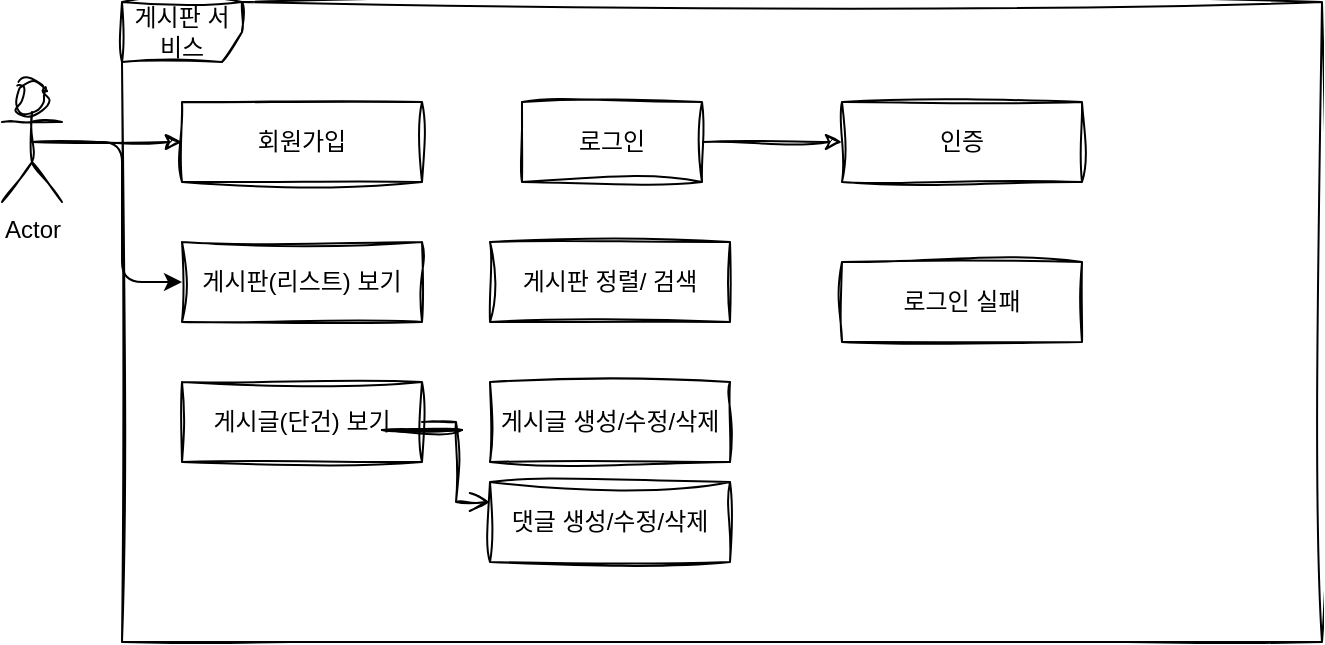 <mxfile version="21.6.9" type="github">
  <diagram name="페이지-1" id="_WbU3tiYyOg9ZHtQQ9FB">
    <mxGraphModel dx="663" dy="747" grid="1" gridSize="10" guides="1" tooltips="1" connect="1" arrows="1" fold="1" page="1" pageScale="1" pageWidth="827" pageHeight="1169" math="0" shadow="0">
      <root>
        <mxCell id="0" />
        <mxCell id="1" parent="0" />
        <mxCell id="K8At-hvaZBKUtDex66WP-21" style="edgeStyle=orthogonalEdgeStyle;rounded=0;orthogonalLoop=1;jettySize=auto;html=1;exitX=0.5;exitY=0.5;exitDx=0;exitDy=0;exitPerimeter=0;sketch=1;curveFitting=1;jiggle=2;labelBackgroundColor=none;fontColor=default;" edge="1" parent="1" source="K8At-hvaZBKUtDex66WP-1" target="K8At-hvaZBKUtDex66WP-2">
          <mxGeometry relative="1" as="geometry" />
        </mxCell>
        <mxCell id="K8At-hvaZBKUtDex66WP-25" style="edgeStyle=orthogonalEdgeStyle;rounded=1;orthogonalLoop=1;jettySize=auto;html=1;exitX=0.5;exitY=0.5;exitDx=0;exitDy=0;exitPerimeter=0;entryX=0;entryY=0.5;entryDx=0;entryDy=0;" edge="1" parent="1" source="K8At-hvaZBKUtDex66WP-1" target="K8At-hvaZBKUtDex66WP-5">
          <mxGeometry relative="1" as="geometry" />
        </mxCell>
        <mxCell id="K8At-hvaZBKUtDex66WP-1" value="Actor" style="shape=umlActor;verticalLabelPosition=bottom;verticalAlign=top;html=1;sketch=1;curveFitting=1;jiggle=2;labelBackgroundColor=none;rounded=0;" vertex="1" parent="1">
          <mxGeometry x="110" y="210" width="30" height="60" as="geometry" />
        </mxCell>
        <mxCell id="K8At-hvaZBKUtDex66WP-2" value="회원가입" style="rounded=0;whiteSpace=wrap;html=1;arcSize=40;sketch=1;curveFitting=1;jiggle=2;labelBackgroundColor=none;" vertex="1" parent="1">
          <mxGeometry x="200" y="220" width="120" height="40" as="geometry" />
        </mxCell>
        <mxCell id="K8At-hvaZBKUtDex66WP-4" value="게시판 서비스" style="shape=umlFrame;whiteSpace=wrap;html=1;pointerEvents=0;sketch=1;curveFitting=1;jiggle=2;labelBackgroundColor=none;rounded=0;" vertex="1" parent="1">
          <mxGeometry x="170" y="170" width="600" height="320" as="geometry" />
        </mxCell>
        <mxCell id="K8At-hvaZBKUtDex66WP-5" value="게시판(리스트) 보기" style="rounded=0;whiteSpace=wrap;html=1;arcSize=40;sketch=1;curveFitting=1;jiggle=2;labelBackgroundColor=none;" vertex="1" parent="1">
          <mxGeometry x="200" y="290" width="120" height="40" as="geometry" />
        </mxCell>
        <mxCell id="K8At-hvaZBKUtDex66WP-6" value="게시글(단건) 보기" style="rounded=0;whiteSpace=wrap;html=1;arcSize=40;sketch=1;curveFitting=1;jiggle=2;labelBackgroundColor=none;" vertex="1" parent="1">
          <mxGeometry x="200" y="360" width="120" height="40" as="geometry" />
        </mxCell>
        <mxCell id="K8At-hvaZBKUtDex66WP-20" style="edgeStyle=orthogonalEdgeStyle;rounded=0;orthogonalLoop=1;jettySize=auto;html=1;sketch=1;curveFitting=1;jiggle=2;labelBackgroundColor=none;fontColor=default;" edge="1" parent="1" source="K8At-hvaZBKUtDex66WP-7" target="K8At-hvaZBKUtDex66WP-8">
          <mxGeometry relative="1" as="geometry" />
        </mxCell>
        <mxCell id="K8At-hvaZBKUtDex66WP-7" value="로그인" style="rounded=0;whiteSpace=wrap;html=1;arcSize=40;sketch=1;curveFitting=1;jiggle=2;labelBackgroundColor=none;" vertex="1" parent="1">
          <mxGeometry x="370" y="220" width="90" height="40" as="geometry" />
        </mxCell>
        <mxCell id="K8At-hvaZBKUtDex66WP-8" value="인증" style="rounded=0;whiteSpace=wrap;html=1;arcSize=40;sketch=1;curveFitting=1;jiggle=2;labelBackgroundColor=none;" vertex="1" parent="1">
          <mxGeometry x="530" y="220" width="120" height="40" as="geometry" />
        </mxCell>
        <mxCell id="K8At-hvaZBKUtDex66WP-9" value="로그인 실패" style="rounded=0;whiteSpace=wrap;html=1;arcSize=40;sketch=1;curveFitting=1;jiggle=2;labelBackgroundColor=none;" vertex="1" parent="1">
          <mxGeometry x="530" y="300" width="120" height="40" as="geometry" />
        </mxCell>
        <mxCell id="K8At-hvaZBKUtDex66WP-10" value="게시판 정렬/ 검색" style="rounded=0;whiteSpace=wrap;html=1;arcSize=40;sketch=1;curveFitting=1;jiggle=2;labelBackgroundColor=none;" vertex="1" parent="1">
          <mxGeometry x="354" y="290" width="120" height="40" as="geometry" />
        </mxCell>
        <mxCell id="K8At-hvaZBKUtDex66WP-11" value="게시글 생성/수정/삭제" style="rounded=0;whiteSpace=wrap;html=1;arcSize=40;sketch=1;curveFitting=1;jiggle=2;labelBackgroundColor=none;" vertex="1" parent="1">
          <mxGeometry x="354" y="360" width="120" height="40" as="geometry" />
        </mxCell>
        <mxCell id="K8At-hvaZBKUtDex66WP-12" value="댓글 생성/수정/삭제" style="rounded=0;whiteSpace=wrap;html=1;arcSize=40;sketch=1;curveFitting=1;jiggle=2;labelBackgroundColor=none;" vertex="1" parent="1">
          <mxGeometry x="354" y="410" width="120" height="40" as="geometry" />
        </mxCell>
        <mxCell id="K8At-hvaZBKUtDex66WP-14" value="" style="edgeStyle=orthogonalEdgeStyle;html=1;verticalAlign=bottom;endArrow=open;endSize=8;rounded=0;entryX=0;entryY=0.25;entryDx=0;entryDy=0;exitX=1;exitY=0.5;exitDx=0;exitDy=0;sketch=1;curveFitting=1;jiggle=2;labelBackgroundColor=none;fontColor=default;" edge="1" source="K8At-hvaZBKUtDex66WP-6" parent="1" target="K8At-hvaZBKUtDex66WP-12">
          <mxGeometry relative="1" as="geometry">
            <mxPoint x="320" y="430" as="targetPoint" />
            <mxPoint x="320" y="360" as="sourcePoint" />
          </mxGeometry>
        </mxCell>
        <mxCell id="K8At-hvaZBKUtDex66WP-16" value="" style="line;strokeWidth=1;fillColor=none;align=left;verticalAlign=middle;spacingTop=-1;spacingLeft=3;spacingRight=3;rotatable=0;labelPosition=right;points=[];portConstraint=eastwest;sketch=1;curveFitting=1;jiggle=2;labelBackgroundColor=none;rounded=0;" vertex="1" parent="1">
          <mxGeometry x="300" y="380" width="40" height="8" as="geometry" />
        </mxCell>
        <mxCell id="K8At-hvaZBKUtDex66WP-17" value="" style="line;strokeWidth=1;fillColor=none;align=left;verticalAlign=middle;spacingTop=-1;spacingLeft=3;spacingRight=3;rotatable=0;labelPosition=right;points=[];portConstraint=eastwest;sketch=1;curveFitting=1;jiggle=2;labelBackgroundColor=none;rounded=0;" vertex="1" parent="1">
          <mxGeometry x="300" y="380" width="40" height="8" as="geometry" />
        </mxCell>
        <mxCell id="K8At-hvaZBKUtDex66WP-18" value="" style="line;strokeWidth=1;fillColor=none;align=left;verticalAlign=middle;spacingTop=-1;spacingLeft=3;spacingRight=3;rotatable=0;labelPosition=right;points=[];portConstraint=eastwest;sketch=1;curveFitting=1;jiggle=2;labelBackgroundColor=none;rounded=0;" vertex="1" parent="1">
          <mxGeometry x="300" y="380" width="40" height="8" as="geometry" />
        </mxCell>
      </root>
    </mxGraphModel>
  </diagram>
</mxfile>

